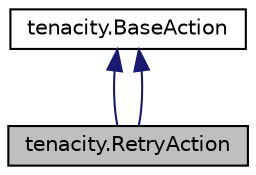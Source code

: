 digraph "tenacity.RetryAction"
{
 // LATEX_PDF_SIZE
  edge [fontname="Helvetica",fontsize="10",labelfontname="Helvetica",labelfontsize="10"];
  node [fontname="Helvetica",fontsize="10",shape=record];
  Node1 [label="tenacity.RetryAction",height=0.2,width=0.4,color="black", fillcolor="grey75", style="filled", fontcolor="black",tooltip=" "];
  Node2 -> Node1 [dir="back",color="midnightblue",fontsize="10",style="solid",fontname="Helvetica"];
  Node2 [label="tenacity.BaseAction",height=0.2,width=0.4,color="black", fillcolor="white", style="filled",URL="$classtenacity_1_1BaseAction.html",tooltip=" "];
  Node2 -> Node1 [dir="back",color="midnightblue",fontsize="10",style="solid",fontname="Helvetica"];
}
